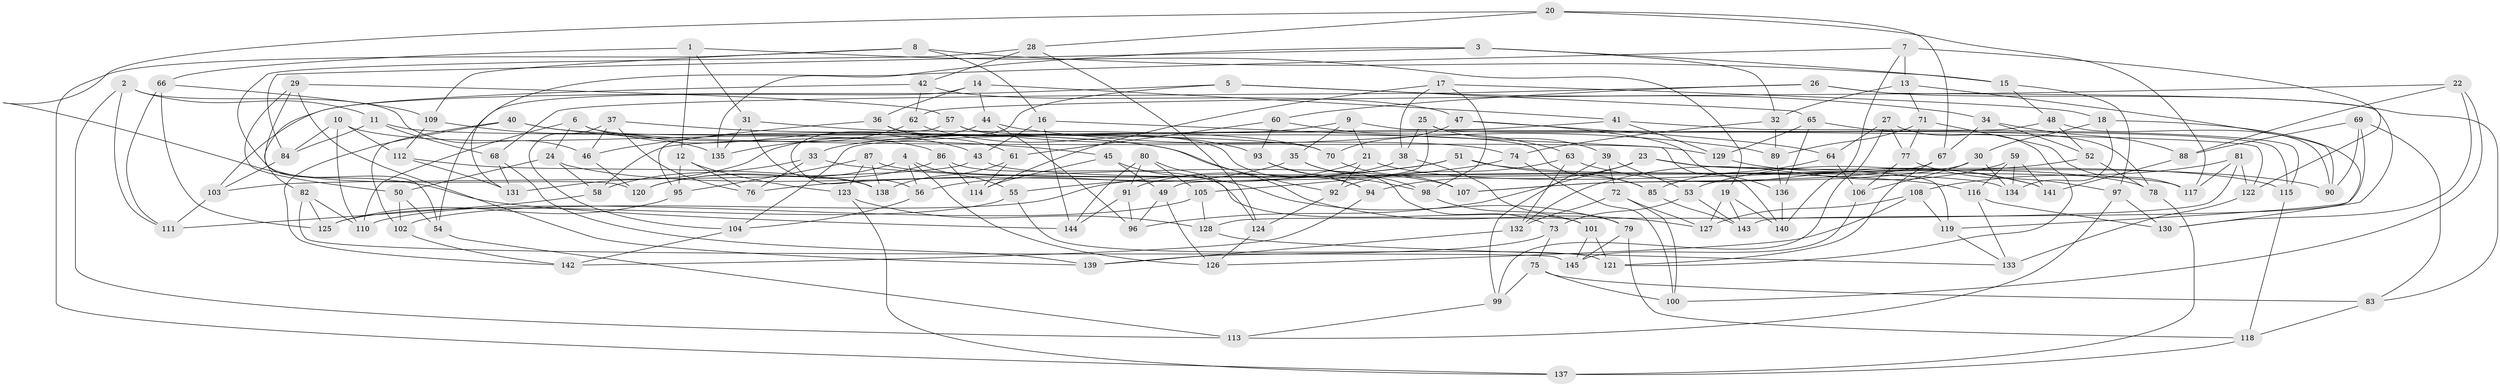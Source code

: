 // Generated by graph-tools (version 1.1) at 2025/26/03/09/25 03:26:57]
// undirected, 145 vertices, 290 edges
graph export_dot {
graph [start="1"]
  node [color=gray90,style=filled];
  1;
  2;
  3;
  4;
  5;
  6;
  7;
  8;
  9;
  10;
  11;
  12;
  13;
  14;
  15;
  16;
  17;
  18;
  19;
  20;
  21;
  22;
  23;
  24;
  25;
  26;
  27;
  28;
  29;
  30;
  31;
  32;
  33;
  34;
  35;
  36;
  37;
  38;
  39;
  40;
  41;
  42;
  43;
  44;
  45;
  46;
  47;
  48;
  49;
  50;
  51;
  52;
  53;
  54;
  55;
  56;
  57;
  58;
  59;
  60;
  61;
  62;
  63;
  64;
  65;
  66;
  67;
  68;
  69;
  70;
  71;
  72;
  73;
  74;
  75;
  76;
  77;
  78;
  79;
  80;
  81;
  82;
  83;
  84;
  85;
  86;
  87;
  88;
  89;
  90;
  91;
  92;
  93;
  94;
  95;
  96;
  97;
  98;
  99;
  100;
  101;
  102;
  103;
  104;
  105;
  106;
  107;
  108;
  109;
  110;
  111;
  112;
  113;
  114;
  115;
  116;
  117;
  118;
  119;
  120;
  121;
  122;
  123;
  124;
  125;
  126;
  127;
  128;
  129;
  130;
  131;
  132;
  133;
  134;
  135;
  136;
  137;
  138;
  139;
  140;
  141;
  142;
  143;
  144;
  145;
  1 -- 12;
  1 -- 19;
  1 -- 66;
  1 -- 31;
  2 -- 46;
  2 -- 113;
  2 -- 111;
  2 -- 11;
  3 -- 84;
  3 -- 32;
  3 -- 15;
  3 -- 135;
  4 -- 56;
  4 -- 126;
  4 -- 55;
  4 -- 120;
  5 -- 34;
  5 -- 103;
  5 -- 56;
  5 -- 65;
  6 -- 129;
  6 -- 43;
  6 -- 110;
  6 -- 24;
  7 -- 13;
  7 -- 122;
  7 -- 140;
  7 -- 131;
  8 -- 16;
  8 -- 109;
  8 -- 137;
  8 -- 15;
  9 -- 21;
  9 -- 35;
  9 -- 33;
  9 -- 122;
  10 -- 110;
  10 -- 86;
  10 -- 112;
  10 -- 84;
  11 -- 70;
  11 -- 84;
  11 -- 68;
  12 -- 95;
  12 -- 76;
  12 -- 123;
  13 -- 32;
  13 -- 71;
  13 -- 90;
  14 -- 36;
  14 -- 44;
  14 -- 41;
  14 -- 54;
  15 -- 97;
  15 -- 48;
  16 -- 144;
  16 -- 43;
  16 -- 140;
  17 -- 98;
  17 -- 38;
  17 -- 18;
  17 -- 114;
  18 -- 119;
  18 -- 30;
  18 -- 134;
  19 -- 143;
  19 -- 127;
  19 -- 140;
  20 -- 67;
  20 -- 28;
  20 -- 117;
  20 -- 144;
  21 -- 55;
  21 -- 78;
  21 -- 92;
  22 -- 130;
  22 -- 100;
  22 -- 62;
  22 -- 88;
  23 -- 96;
  23 -- 115;
  23 -- 119;
  23 -- 94;
  24 -- 50;
  24 -- 58;
  24 -- 107;
  25 -- 49;
  25 -- 39;
  25 -- 115;
  25 -- 38;
  26 -- 68;
  26 -- 60;
  26 -- 130;
  26 -- 83;
  27 -- 77;
  27 -- 64;
  27 -- 99;
  27 -- 121;
  28 -- 42;
  28 -- 120;
  28 -- 124;
  29 -- 50;
  29 -- 57;
  29 -- 54;
  29 -- 139;
  30 -- 106;
  30 -- 134;
  30 -- 107;
  31 -- 135;
  31 -- 138;
  31 -- 70;
  32 -- 74;
  32 -- 89;
  33 -- 76;
  33 -- 116;
  33 -- 58;
  34 -- 52;
  34 -- 88;
  34 -- 67;
  35 -- 98;
  35 -- 73;
  35 -- 56;
  36 -- 94;
  36 -- 61;
  36 -- 46;
  37 -- 127;
  37 -- 76;
  37 -- 46;
  37 -- 104;
  38 -- 79;
  38 -- 91;
  39 -- 99;
  39 -- 53;
  39 -- 72;
  40 -- 45;
  40 -- 102;
  40 -- 142;
  40 -- 92;
  41 -- 58;
  41 -- 129;
  41 -- 115;
  42 -- 62;
  42 -- 82;
  42 -- 47;
  43 -- 103;
  43 -- 117;
  44 -- 131;
  44 -- 96;
  44 -- 89;
  45 -- 114;
  45 -- 79;
  45 -- 49;
  46 -- 120;
  47 -- 64;
  47 -- 70;
  47 -- 136;
  48 -- 90;
  48 -- 104;
  48 -- 52;
  49 -- 96;
  49 -- 126;
  50 -- 102;
  50 -- 54;
  51 -- 102;
  51 -- 76;
  51 -- 85;
  51 -- 90;
  52 -- 78;
  52 -- 53;
  53 -- 143;
  53 -- 73;
  54 -- 113;
  55 -- 125;
  55 -- 121;
  56 -- 104;
  57 -- 95;
  57 -- 74;
  57 -- 85;
  58 -- 111;
  59 -- 116;
  59 -- 132;
  59 -- 134;
  59 -- 141;
  60 -- 63;
  60 -- 61;
  60 -- 93;
  61 -- 138;
  61 -- 114;
  62 -- 135;
  62 -- 93;
  63 -- 141;
  63 -- 132;
  63 -- 92;
  64 -- 85;
  64 -- 106;
  65 -- 136;
  65 -- 78;
  65 -- 129;
  66 -- 109;
  66 -- 111;
  66 -- 125;
  67 -- 107;
  67 -- 121;
  68 -- 131;
  68 -- 139;
  69 -- 90;
  69 -- 143;
  69 -- 83;
  69 -- 88;
  70 -- 107;
  71 -- 77;
  71 -- 117;
  71 -- 89;
  72 -- 132;
  72 -- 100;
  72 -- 127;
  73 -- 139;
  73 -- 75;
  74 -- 100;
  74 -- 105;
  75 -- 100;
  75 -- 83;
  75 -- 99;
  77 -- 97;
  77 -- 106;
  78 -- 137;
  79 -- 145;
  79 -- 118;
  80 -- 144;
  80 -- 124;
  80 -- 91;
  80 -- 105;
  81 -- 122;
  81 -- 108;
  81 -- 117;
  81 -- 128;
  82 -- 125;
  82 -- 110;
  82 -- 145;
  83 -- 118;
  84 -- 103;
  85 -- 143;
  86 -- 101;
  86 -- 120;
  86 -- 114;
  87 -- 95;
  87 -- 123;
  87 -- 134;
  87 -- 138;
  88 -- 141;
  89 -- 136;
  91 -- 144;
  91 -- 96;
  92 -- 124;
  93 -- 98;
  93 -- 94;
  94 -- 142;
  95 -- 125;
  97 -- 113;
  97 -- 130;
  98 -- 101;
  99 -- 113;
  101 -- 121;
  101 -- 145;
  102 -- 142;
  103 -- 111;
  104 -- 142;
  105 -- 128;
  105 -- 110;
  106 -- 145;
  108 -- 126;
  108 -- 119;
  108 -- 127;
  109 -- 112;
  109 -- 135;
  112 -- 138;
  112 -- 131;
  115 -- 118;
  116 -- 133;
  116 -- 130;
  118 -- 137;
  119 -- 133;
  122 -- 133;
  123 -- 137;
  123 -- 128;
  124 -- 126;
  128 -- 133;
  129 -- 141;
  132 -- 139;
  136 -- 140;
}
